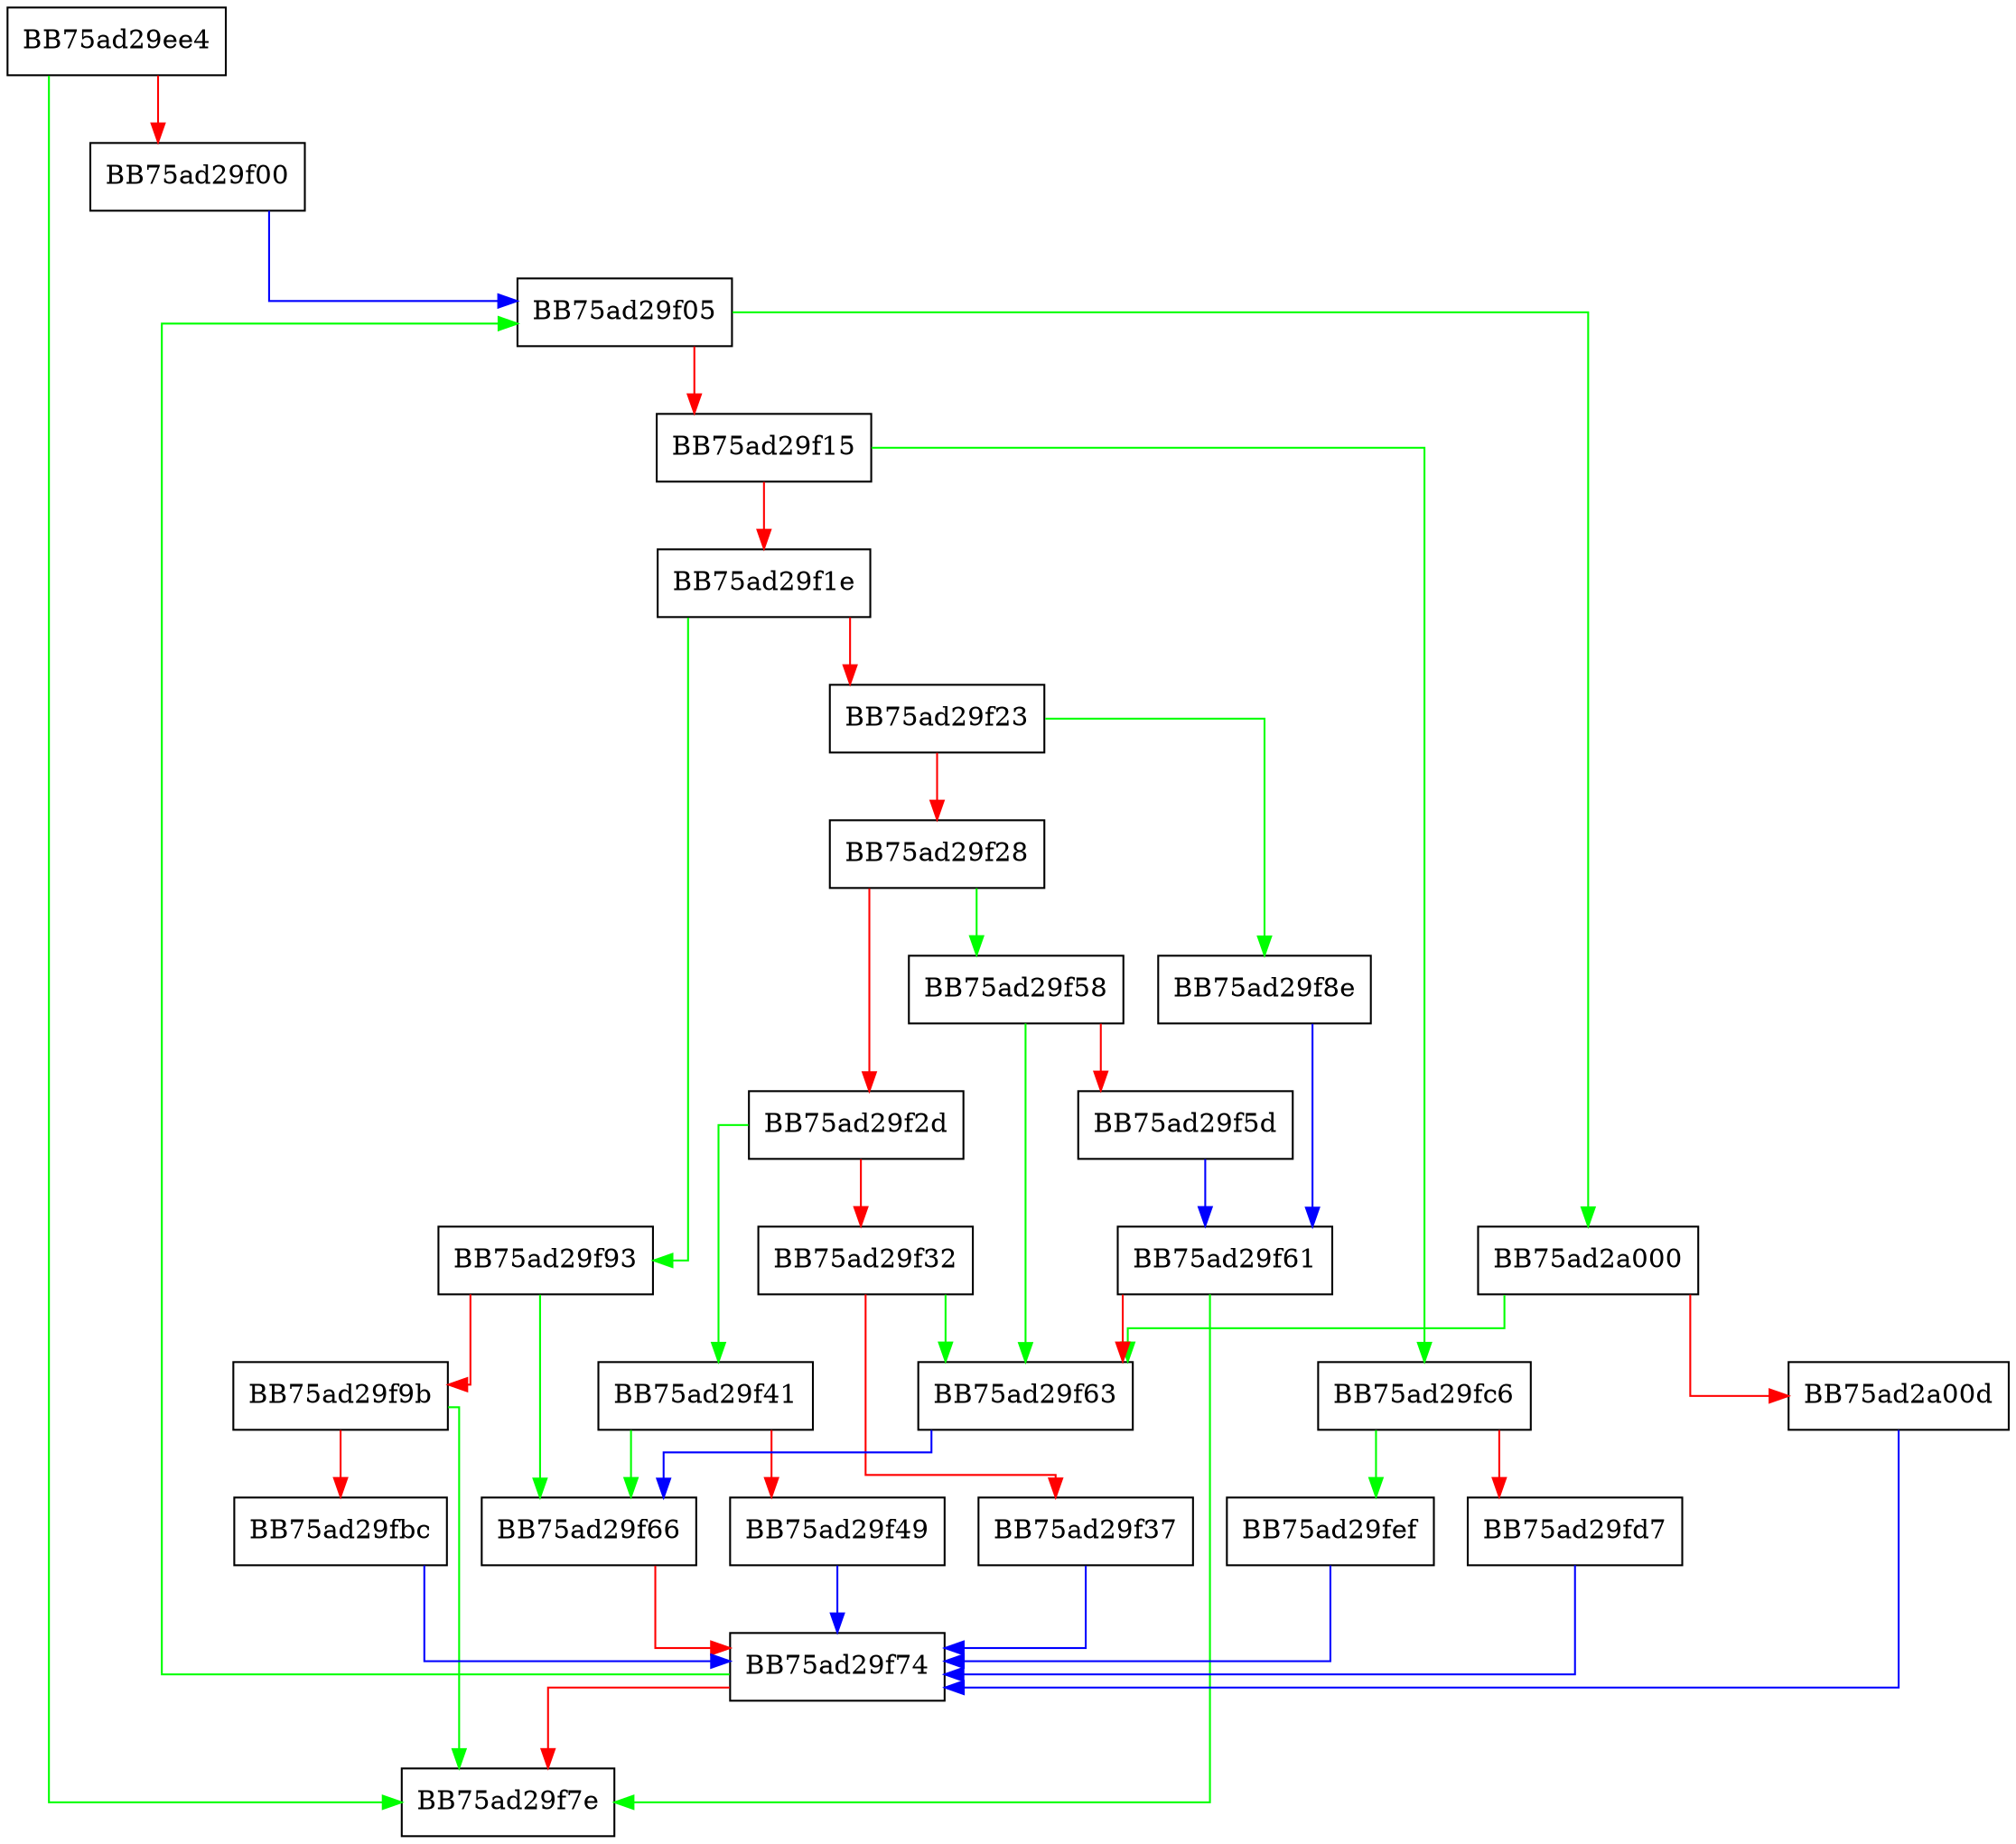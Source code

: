 digraph format_all {
  node [shape="box"];
  graph [splines=ortho];
  BB75ad29ee4 -> BB75ad29f7e [color="green"];
  BB75ad29ee4 -> BB75ad29f00 [color="red"];
  BB75ad29f00 -> BB75ad29f05 [color="blue"];
  BB75ad29f05 -> BB75ad2a000 [color="green"];
  BB75ad29f05 -> BB75ad29f15 [color="red"];
  BB75ad29f15 -> BB75ad29fc6 [color="green"];
  BB75ad29f15 -> BB75ad29f1e [color="red"];
  BB75ad29f1e -> BB75ad29f93 [color="green"];
  BB75ad29f1e -> BB75ad29f23 [color="red"];
  BB75ad29f23 -> BB75ad29f8e [color="green"];
  BB75ad29f23 -> BB75ad29f28 [color="red"];
  BB75ad29f28 -> BB75ad29f58 [color="green"];
  BB75ad29f28 -> BB75ad29f2d [color="red"];
  BB75ad29f2d -> BB75ad29f41 [color="green"];
  BB75ad29f2d -> BB75ad29f32 [color="red"];
  BB75ad29f32 -> BB75ad29f63 [color="green"];
  BB75ad29f32 -> BB75ad29f37 [color="red"];
  BB75ad29f37 -> BB75ad29f74 [color="blue"];
  BB75ad29f41 -> BB75ad29f66 [color="green"];
  BB75ad29f41 -> BB75ad29f49 [color="red"];
  BB75ad29f49 -> BB75ad29f74 [color="blue"];
  BB75ad29f58 -> BB75ad29f63 [color="green"];
  BB75ad29f58 -> BB75ad29f5d [color="red"];
  BB75ad29f5d -> BB75ad29f61 [color="blue"];
  BB75ad29f61 -> BB75ad29f7e [color="green"];
  BB75ad29f61 -> BB75ad29f63 [color="red"];
  BB75ad29f63 -> BB75ad29f66 [color="blue"];
  BB75ad29f66 -> BB75ad29f74 [color="red"];
  BB75ad29f74 -> BB75ad29f05 [color="green"];
  BB75ad29f74 -> BB75ad29f7e [color="red"];
  BB75ad29f8e -> BB75ad29f61 [color="blue"];
  BB75ad29f93 -> BB75ad29f66 [color="green"];
  BB75ad29f93 -> BB75ad29f9b [color="red"];
  BB75ad29f9b -> BB75ad29f7e [color="green"];
  BB75ad29f9b -> BB75ad29fbc [color="red"];
  BB75ad29fbc -> BB75ad29f74 [color="blue"];
  BB75ad29fc6 -> BB75ad29fef [color="green"];
  BB75ad29fc6 -> BB75ad29fd7 [color="red"];
  BB75ad29fd7 -> BB75ad29f74 [color="blue"];
  BB75ad29fef -> BB75ad29f74 [color="blue"];
  BB75ad2a000 -> BB75ad29f63 [color="green"];
  BB75ad2a000 -> BB75ad2a00d [color="red"];
  BB75ad2a00d -> BB75ad29f74 [color="blue"];
}